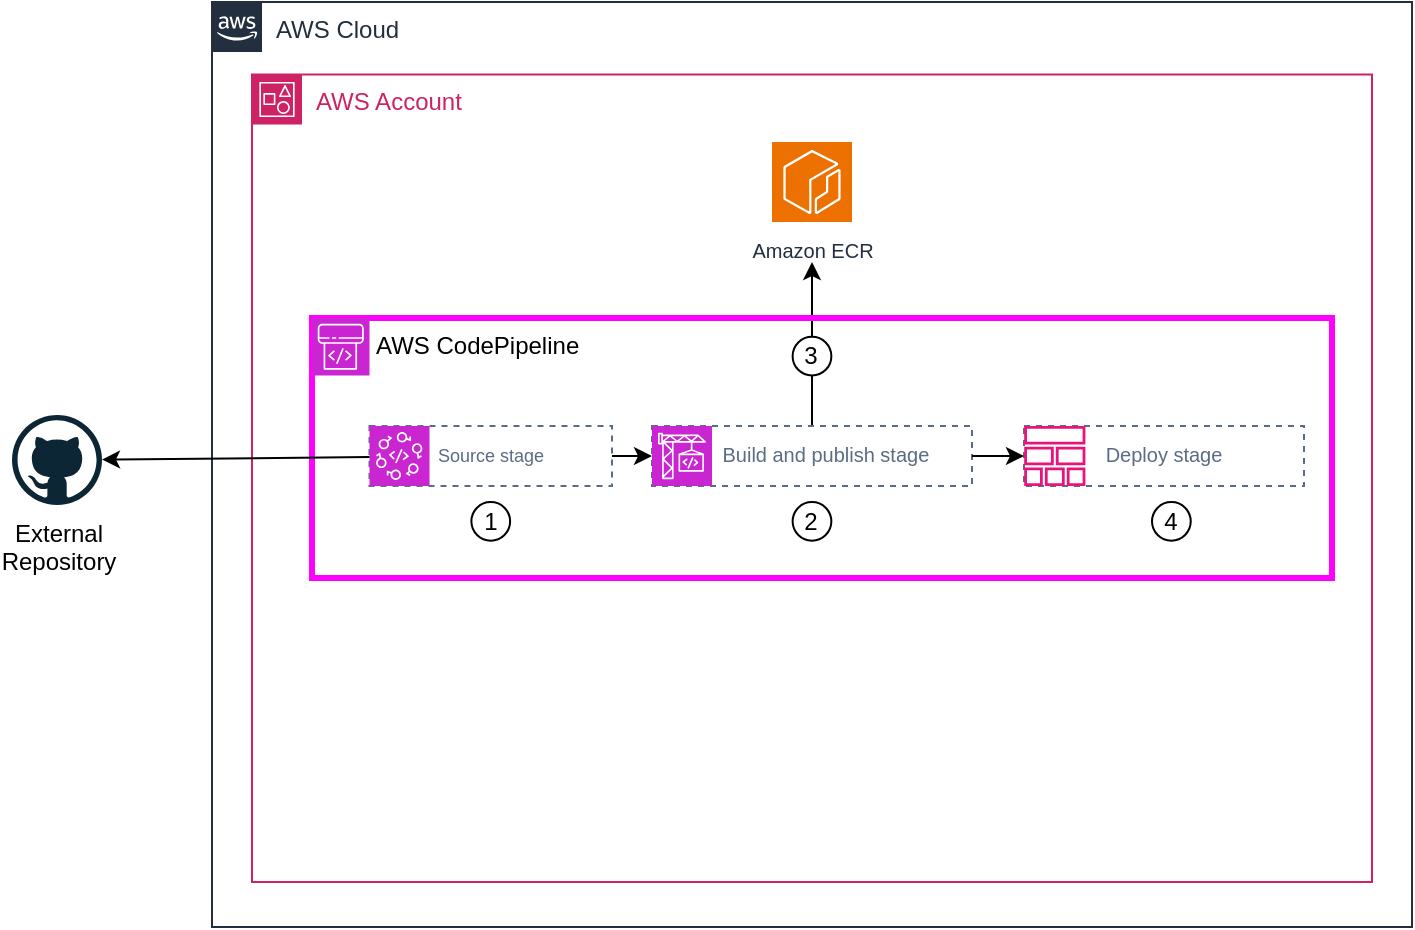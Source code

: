 <mxfile>
    <diagram id="3mjTB3s8jJ-OgzNAg8w_" name="Page-1">
        <mxGraphModel dx="925" dy="994" grid="1" gridSize="10" guides="1" tooltips="1" connect="1" arrows="1" fold="1" page="1" pageScale="1" pageWidth="827" pageHeight="1169" background="#ffffff" math="0" shadow="0">
            <root>
                <mxCell id="0"/>
                <mxCell id="1" parent="0"/>
                <mxCell id="4" value="AWS Cloud" style="points=[[0,0],[0.25,0],[0.5,0],[0.75,0],[1,0],[1,0.25],[1,0.5],[1,0.75],[1,1],[0.75,1],[0.5,1],[0.25,1],[0,1],[0,0.75],[0,0.5],[0,0.25]];outlineConnect=0;gradientColor=none;html=1;whiteSpace=wrap;fontSize=12;fontStyle=0;container=1;pointerEvents=0;collapsible=0;recursiveResize=0;shape=mxgraph.aws4.group;grIcon=mxgraph.aws4.group_aws_cloud_alt;strokeColor=#232F3E;fillColor=none;verticalAlign=top;align=left;spacingLeft=30;fontColor=#232F3E;dashed=0;movable=1;resizable=1;rotatable=1;deletable=1;editable=1;locked=0;connectable=1;" vertex="1" parent="1">
                    <mxGeometry x="140" y="140" width="600" height="462.5" as="geometry"/>
                </mxCell>
                <mxCell id="2" value="AWS Account" style="points=[[0,0],[0.25,0],[0.5,0],[0.75,0],[1,0],[1,0.25],[1,0.5],[1,0.75],[1,1],[0.75,1],[0.5,1],[0.25,1],[0,1],[0,0.75],[0,0.5],[0,0.25]];outlineConnect=0;gradientColor=none;html=1;whiteSpace=wrap;fontSize=12;fontStyle=0;container=1;pointerEvents=0;collapsible=0;recursiveResize=0;shape=mxgraph.aws4.group;grIcon=mxgraph.aws4.group_account;strokeColor=#CD2264;fillColor=none;verticalAlign=top;align=left;spacingLeft=30;fontColor=#CD2264;dashed=0;" vertex="1" parent="4">
                    <mxGeometry x="20" y="36.25" width="560" height="403.75" as="geometry"/>
                </mxCell>
                <mxCell id="21" style="edgeStyle=none;html=1;" edge="1" parent="2" source="12">
                    <mxGeometry relative="1" as="geometry">
                        <mxPoint x="280" y="93.75" as="targetPoint"/>
                    </mxGeometry>
                </mxCell>
                <mxCell id="7" value="         AWS CodePipeline" style="group;strokeColor=#FF00FF;strokeWidth=3;align=left;" vertex="1" connectable="0" parent="2">
                    <mxGeometry x="30" y="121.75" width="510" height="130" as="geometry"/>
                </mxCell>
                <mxCell id="6" value="" style="sketch=0;points=[[0,0,0],[0.25,0,0],[0.5,0,0],[0.75,0,0],[1,0,0],[0,1,0],[0.25,1,0],[0.5,1,0],[0.75,1,0],[1,1,0],[0,0.25,0],[0,0.5,0],[0,0.75,0],[1,0.25,0],[1,0.5,0],[1,0.75,0]];outlineConnect=0;fontColor=#232F3E;fillColor=#C925D1;strokeColor=#ffffff;dashed=0;verticalLabelPosition=bottom;verticalAlign=top;align=center;html=1;fontSize=12;fontStyle=0;aspect=fixed;shape=mxgraph.aws4.resourceIcon;resIcon=mxgraph.aws4.codepipeline;" vertex="1" parent="7">
                    <mxGeometry width="28.75" height="28.75" as="geometry"/>
                </mxCell>
                <mxCell id="13" value="" style="group;whiteSpace=wrap;html=1;" vertex="1" connectable="0" parent="7">
                    <mxGeometry x="28.75" y="54" width="121.25" height="70" as="geometry"/>
                </mxCell>
                <mxCell id="8" value="&lt;font style=&quot;font-size: 9px;&quot;&gt;Source stage&lt;/font&gt;" style="fillColor=none;strokeColor=#5A6C86;dashed=1;verticalAlign=top;fontStyle=0;fontColor=#5A6C86;whiteSpace=wrap;html=1;" vertex="1" parent="13">
                    <mxGeometry width="121.25" height="30" as="geometry"/>
                </mxCell>
                <mxCell id="10" value="" style="sketch=0;points=[[0,0,0],[0.25,0,0],[0.5,0,0],[0.75,0,0],[1,0,0],[0,1,0],[0.25,1,0],[0.5,1,0],[0.75,1,0],[1,1,0],[0,0.25,0],[0,0.5,0],[0,0.75,0],[1,0.25,0],[1,0.5,0],[1,0.75,0]];outlineConnect=0;fontColor=#232F3E;fillColor=#C925D1;strokeColor=#ffffff;dashed=0;verticalLabelPosition=bottom;verticalAlign=top;align=center;html=1;fontSize=12;fontStyle=0;aspect=fixed;shape=mxgraph.aws4.resourceIcon;resIcon=mxgraph.aws4.codestar;" vertex="1" parent="13">
                    <mxGeometry width="30" height="30" as="geometry"/>
                </mxCell>
                <mxCell id="24" value="1" style="ellipse;whiteSpace=wrap;html=1;aspect=fixed;" vertex="1" parent="13">
                    <mxGeometry x="50.94" y="38" width="19.37" height="19.37" as="geometry"/>
                </mxCell>
                <mxCell id="19" value="" style="group" vertex="1" connectable="0" parent="7">
                    <mxGeometry x="170" y="54" width="160" height="30" as="geometry"/>
                </mxCell>
                <mxCell id="12" value="&lt;font size=&quot;1&quot;&gt;&amp;nbsp; &amp;nbsp; &amp;nbsp;Build and publish stage&lt;/font&gt;" style="fillColor=none;strokeColor=#5A6C86;dashed=1;verticalAlign=top;fontStyle=0;fontColor=#5A6C86;whiteSpace=wrap;html=1;" vertex="1" parent="19">
                    <mxGeometry width="160" height="30" as="geometry"/>
                </mxCell>
                <mxCell id="14" value="" style="sketch=0;points=[[0,0,0],[0.25,0,0],[0.5,0,0],[0.75,0,0],[1,0,0],[0,1,0],[0.25,1,0],[0.5,1,0],[0.75,1,0],[1,1,0],[0,0.25,0],[0,0.5,0],[0,0.75,0],[1,0.25,0],[1,0.5,0],[1,0.75,0]];outlineConnect=0;fontColor=#232F3E;fillColor=#C925D1;strokeColor=#ffffff;dashed=0;verticalLabelPosition=bottom;verticalAlign=top;align=center;html=1;fontSize=12;fontStyle=0;aspect=fixed;shape=mxgraph.aws4.resourceIcon;resIcon=mxgraph.aws4.codebuild;" vertex="1" parent="19">
                    <mxGeometry width="30" height="30" as="geometry"/>
                </mxCell>
                <mxCell id="20" value="" style="group" vertex="1" connectable="0" parent="7">
                    <mxGeometry x="356" y="54" width="140" height="30" as="geometry"/>
                </mxCell>
                <mxCell id="16" value="&lt;font size=&quot;1&quot;&gt;Deploy stage&lt;/font&gt;" style="fillColor=none;strokeColor=#5A6C86;dashed=1;verticalAlign=top;fontStyle=0;fontColor=#5A6C86;whiteSpace=wrap;html=1;" vertex="1" parent="20">
                    <mxGeometry width="140" height="30" as="geometry"/>
                </mxCell>
                <mxCell id="17" value="" style="sketch=0;outlineConnect=0;fontColor=#232F3E;gradientColor=none;fillColor=#E7157B;strokeColor=none;dashed=0;verticalLabelPosition=bottom;verticalAlign=top;align=center;html=1;fontSize=12;fontStyle=0;aspect=fixed;pointerEvents=1;shape=mxgraph.aws4.stack;" vertex="1" parent="20">
                    <mxGeometry width="30.79" height="30" as="geometry"/>
                </mxCell>
                <mxCell id="22" style="edgeStyle=none;html=1;entryX=0;entryY=0.5;entryDx=0;entryDy=0;" edge="1" parent="7" source="8" target="12">
                    <mxGeometry relative="1" as="geometry"/>
                </mxCell>
                <mxCell id="23" style="edgeStyle=none;html=1;entryX=0;entryY=0.5;entryDx=0;entryDy=0;" edge="1" parent="7" source="12" target="16">
                    <mxGeometry relative="1" as="geometry"/>
                </mxCell>
                <mxCell id="26" value="2" style="ellipse;whiteSpace=wrap;html=1;aspect=fixed;" vertex="1" parent="7">
                    <mxGeometry x="240.31" y="92" width="19.37" height="19.37" as="geometry"/>
                </mxCell>
                <mxCell id="27" value="3" style="ellipse;whiteSpace=wrap;html=1;aspect=fixed;" vertex="1" parent="7">
                    <mxGeometry x="240.31" y="9.38" width="19.37" height="19.37" as="geometry"/>
                </mxCell>
                <mxCell id="28" value="4" style="ellipse;whiteSpace=wrap;html=1;aspect=fixed;" vertex="1" parent="7">
                    <mxGeometry x="420" y="92" width="19.37" height="19.37" as="geometry"/>
                </mxCell>
                <mxCell id="18" value="&lt;font style=&quot;font-size: 10px;&quot;&gt;Amazon ECR&lt;/font&gt;" style="sketch=0;points=[[0,0,0],[0.25,0,0],[0.5,0,0],[0.75,0,0],[1,0,0],[0,1,0],[0.25,1,0],[0.5,1,0],[0.75,1,0],[1,1,0],[0,0.25,0],[0,0.5,0],[0,0.75,0],[1,0.25,0],[1,0.5,0],[1,0.75,0]];outlineConnect=0;fontColor=#232F3E;fillColor=#ED7100;strokeColor=#ffffff;dashed=0;verticalLabelPosition=bottom;verticalAlign=top;align=center;html=1;fontSize=12;fontStyle=0;aspect=fixed;shape=mxgraph.aws4.resourceIcon;resIcon=mxgraph.aws4.ecr;" vertex="1" parent="2">
                    <mxGeometry x="260" y="33.75" width="40" height="40" as="geometry"/>
                </mxCell>
                <mxCell id="3" value="External&lt;div&gt;Repository&lt;/div&gt;" style="dashed=0;outlineConnect=0;html=1;align=center;labelPosition=center;verticalLabelPosition=bottom;verticalAlign=top;shape=mxgraph.weblogos.github" vertex="1" parent="1">
                    <mxGeometry x="40" y="346.5" width="45" height="45" as="geometry"/>
                </mxCell>
                <mxCell id="11" style="edgeStyle=none;html=1;" edge="1" parent="1" source="8" target="3">
                    <mxGeometry relative="1" as="geometry"/>
                </mxCell>
            </root>
        </mxGraphModel>
    </diagram>
</mxfile>